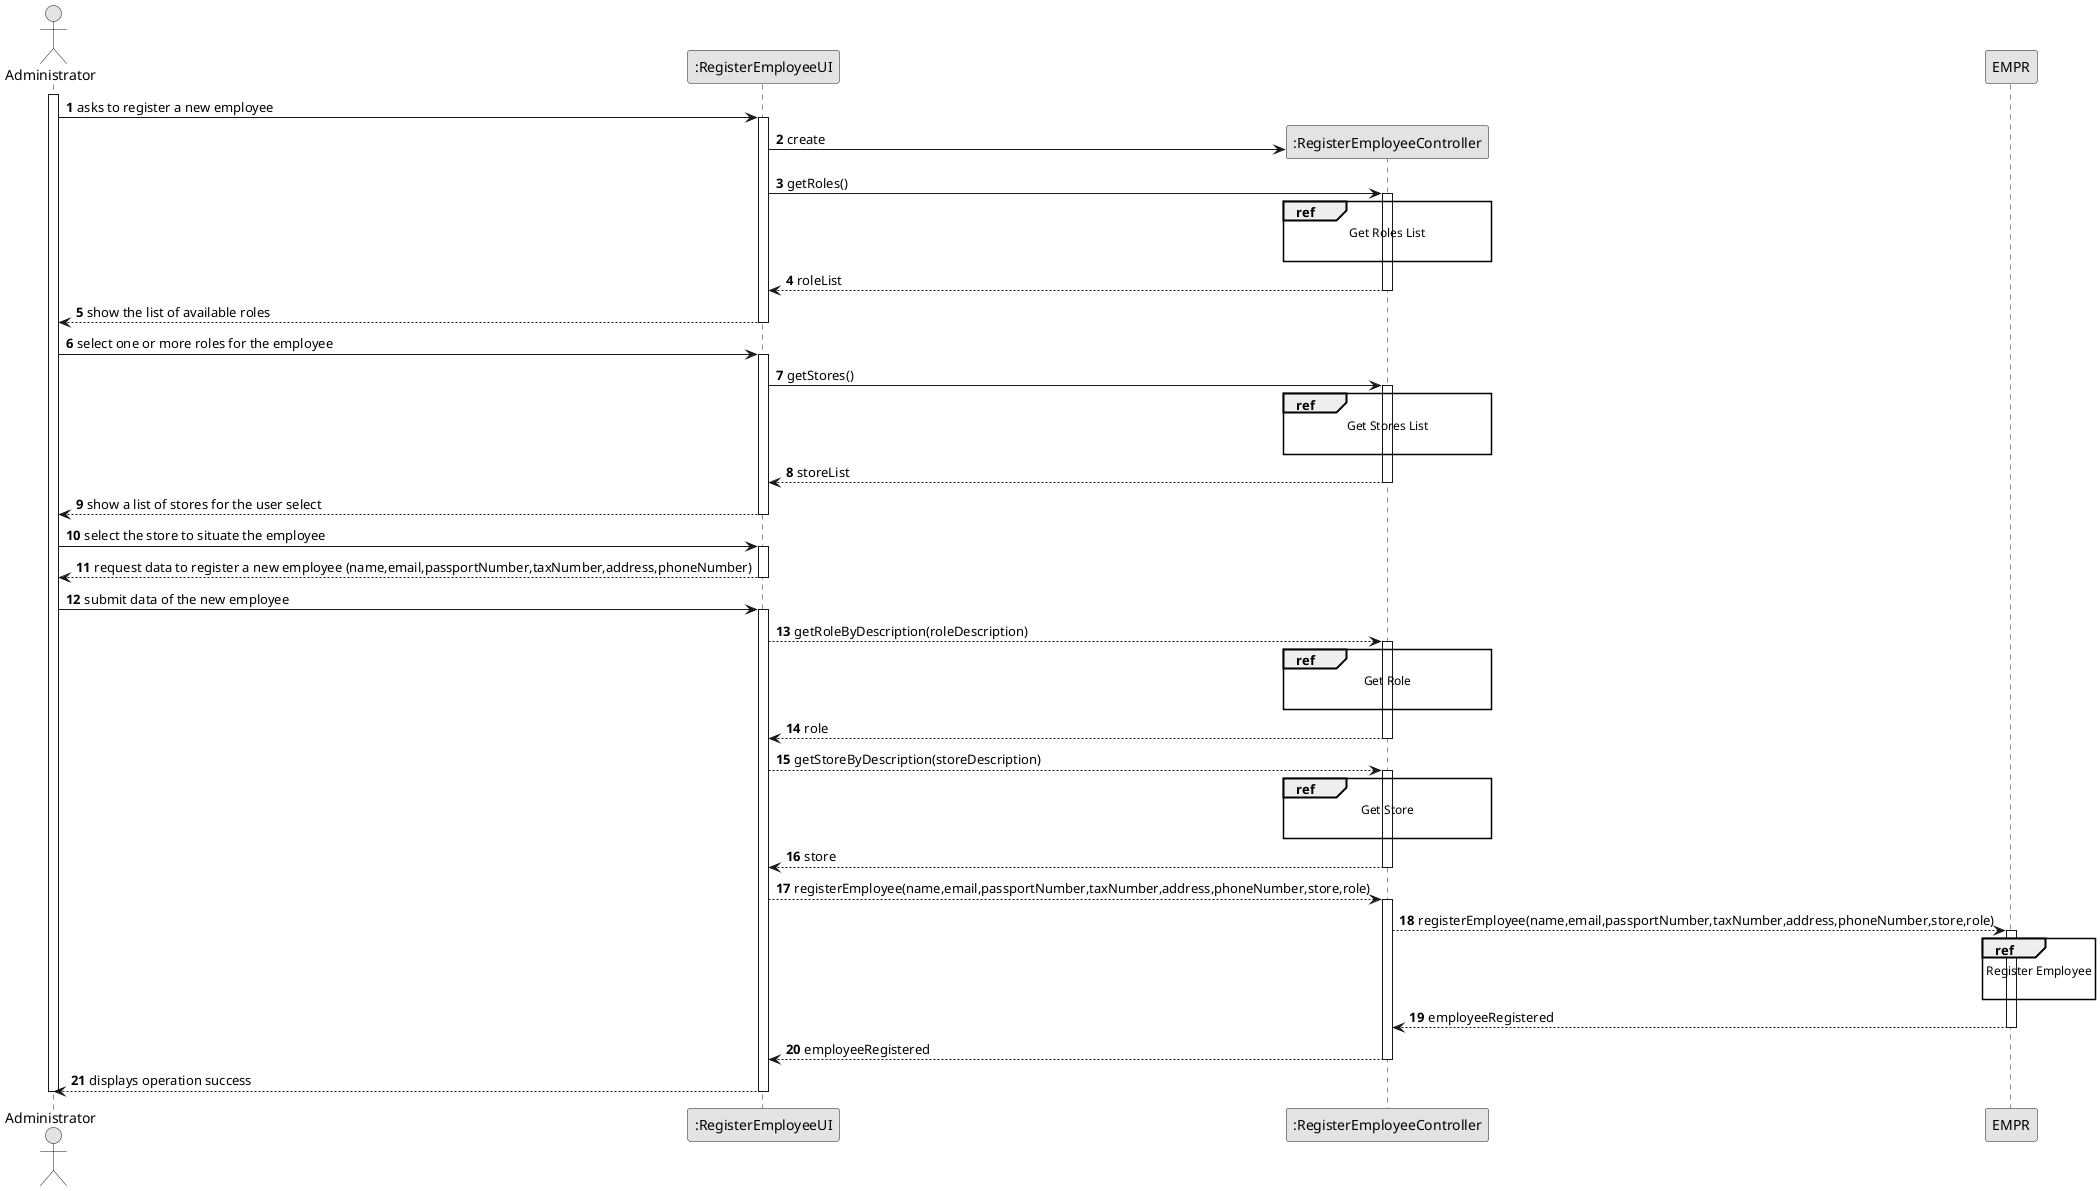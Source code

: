 @startuml
skinparam monochrome true
skinparam packageStyle rectangle
skinparam shadowing false

autonumber

'hide footbox
actor "Administrator" as ADM
participant ":RegisterEmployeeUI" as UI
participant ":RegisterEmployeeController" as CTRL



activate ADM
   ADM -> UI : asks to register a new employee

    activate UI

    UI-> CTRL** : create

    UI -> CTRL : getRoles()
                    activate CTRL
                        ref over CTRL
                              Get Roles List

                          end ref

                        autonumber 4
                        CTRL-->UI :  roleList
                    deactivate CTRL
                    UI --> ADM : show the list of available roles


        deactivate UI

        ADM -> UI : select one or more roles for the employee


        activate UI

         UI -> CTRL : getStores()
                    activate CTRL
                        ref over CTRL
                            Get Stores List

                        end ref
                        autonumber 8
                        CTRL-->UI : storeList
                    deactivate CTRL
                    UI --> ADM : show a list of stores for the user select


        deactivate UI

    ADM -> UI : select the store to situate the employee

    activate UI

    UI --> ADM : request data to register a new employee (name,email,passportNumber,taxNumber,address,phoneNumber)


    deactivate UI

    ADM -> UI : submit data of the new employee


    activate UI

    UI --> CTRL: getRoleByDescription(roleDescription)

    activate CTRL

        ref over CTRL
            Get Role

        end ref

    CTRL --> UI: role
        deactivate CTRL


        UI --> CTRL: getStoreByDescription(storeDescription)

        activate CTRL

            ref over CTRL
                Get Store

            end ref

        CTRL --> UI: store

    deactivate CTRL
    UI --> CTRL: registerEmployee(name,email,passportNumber,taxNumber,address,phoneNumber,store,role)

    activate CTRL
    CTRL --> EMPR: registerEmployee(name,email,passportNumber,taxNumber,address,phoneNumber,store,role)

    activate EMPR


                ref over EMPR
                    Register Employee

                end ref


     EMPR --> CTRL:  employeeRegistered
     deactivate EMPR

     CTRL --> UI: employeeRegistered
     deactivate CTRL

        UI --> ADM : displays operation success

    deactivate UI
deactivate ADM

@enduml